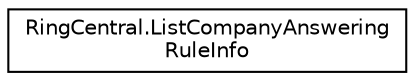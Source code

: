 digraph "Graphical Class Hierarchy"
{
 // LATEX_PDF_SIZE
  edge [fontname="Helvetica",fontsize="10",labelfontname="Helvetica",labelfontsize="10"];
  node [fontname="Helvetica",fontsize="10",shape=record];
  rankdir="LR";
  Node0 [label="RingCentral.ListCompanyAnswering\lRuleInfo",height=0.2,width=0.4,color="black", fillcolor="white", style="filled",URL="$classRingCentral_1_1ListCompanyAnsweringRuleInfo.html",tooltip=" "];
}
